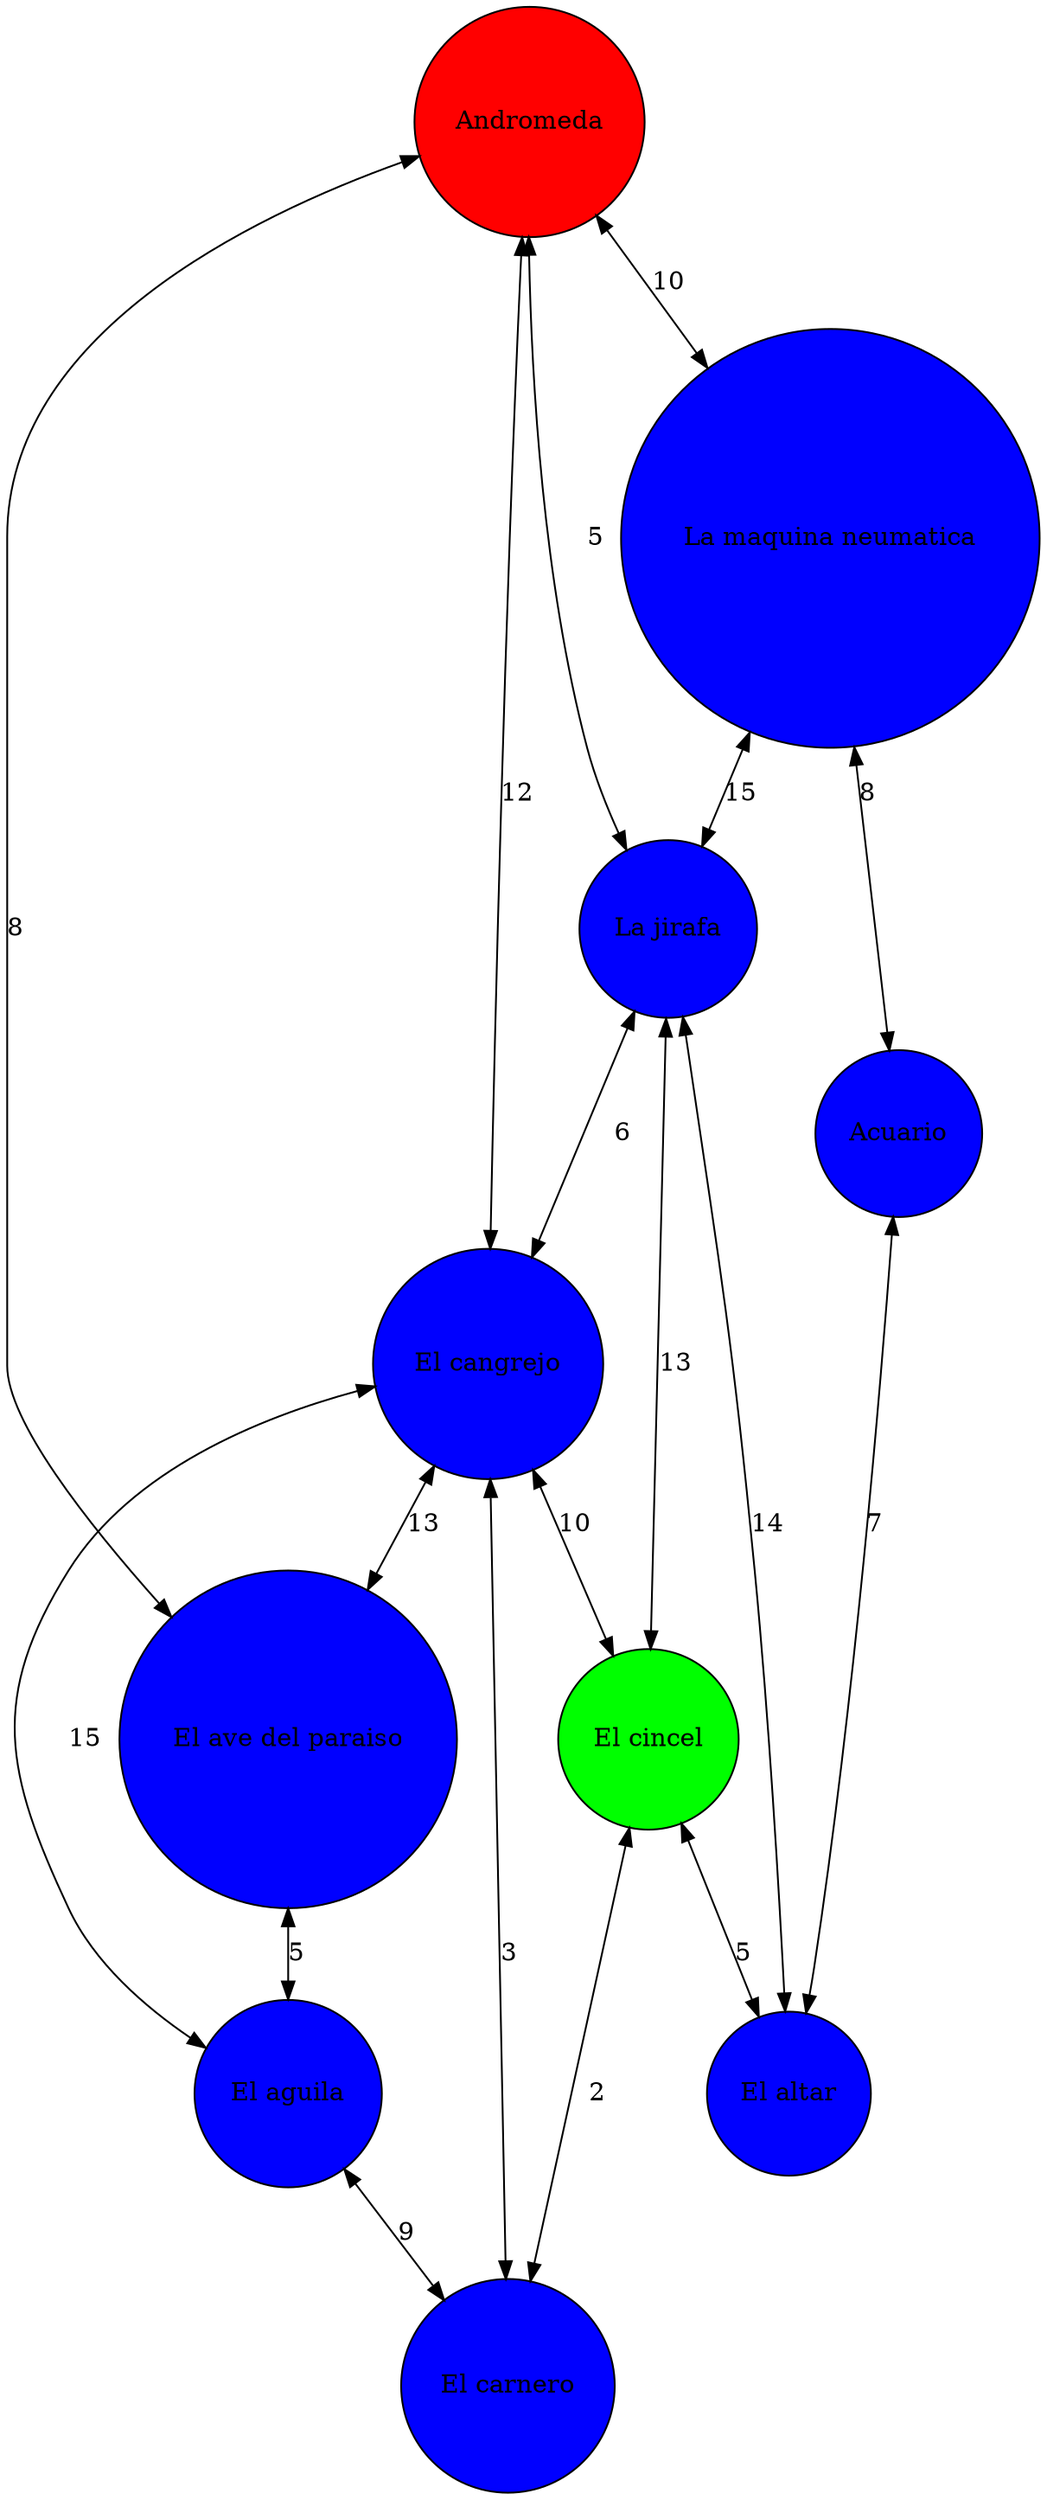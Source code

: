 digraph G
{
node [shape=circle style=filled];
Andromeda [label="Andromeda" fillcolor="red"];
Andromeda -> La_jirafa [label="5" dir=both];
Andromeda -> La_maquina_neumatica [label="10" dir=both];
Andromeda -> El_ave_del_paraiso [label="8" dir=both];
Andromeda -> El_cangrejo [label="12" dir=both];
La_maquina_neumatica [label="La maquina neumatica" fillcolor="blue"];
La_maquina_neumatica -> La_jirafa [label="15" dir=both];
La_maquina_neumatica -> Acuario [label="8" dir=both];
El_ave_del_paraiso [label="El ave del paraiso" fillcolor="blue"];
El_ave_del_paraiso -> El_aguila [label="5" dir=both];
Acuario [label="Acuario" fillcolor="blue"];
Acuario -> El_altar [label="7" dir=both];
El_aguila [label="El aguila" fillcolor="blue"];
El_aguila -> El_carnero [label="9" dir=both];
La_jirafa [label="La jirafa" fillcolor="blue"];
La_jirafa -> El_cangrejo [label="6" dir=both];
La_jirafa -> El_cincel [label="13" dir=both];
El_cangrejo [label="El cangrejo" fillcolor="blue"];
El_cangrejo -> El_ave_del_paraiso [label="13" dir=both];
El_cangrejo -> El_cincel [label="10" dir=both];
El_cangrejo -> El_aguila [label="15" dir=both];
El_altar [label="El altar" fillcolor="blue"];
El_altar -> La_jirafa [label="14" dir=both];
El_carnero [label="El carnero" fillcolor="blue"];
El_carnero -> El_cangrejo [label="3" dir=both];
El_cincel [label="El cincel" fillcolor="green"];
El_cincel -> El_altar [label="5" dir=both];
El_cincel -> El_carnero [label="2" dir=both];
}